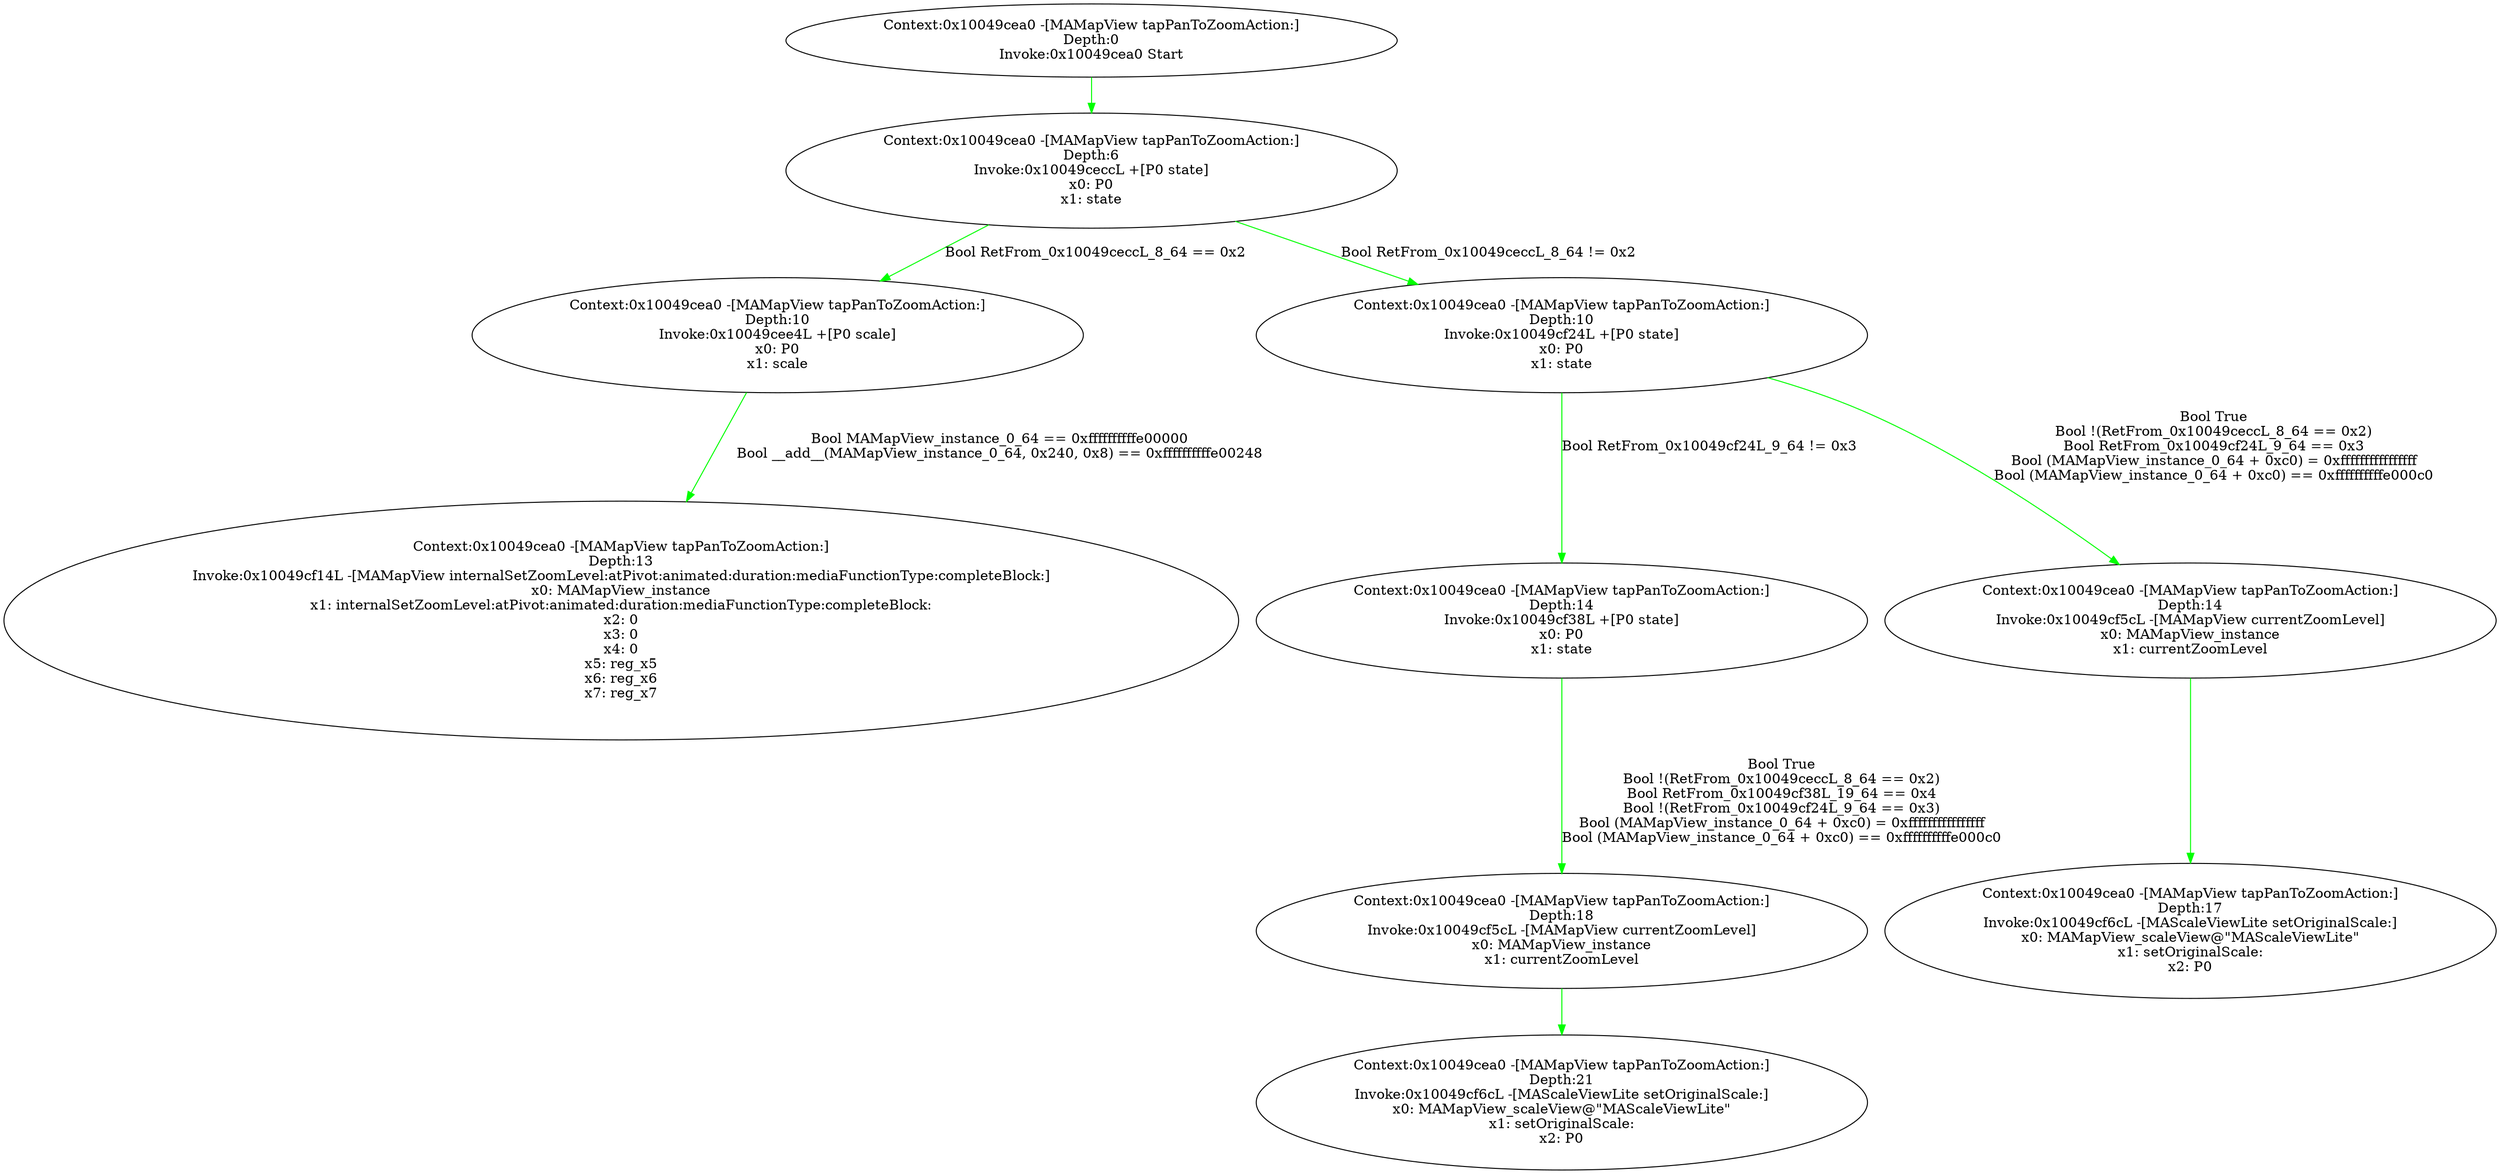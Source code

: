 strict digraph  {
	"Context:0x10049cea0 -[MAMapView tapPanToZoomAction:]
Depth:13
Invoke:0x10049cf14L -[MAMapView internalSetZoomLevel:atPivot:animated:\
duration:mediaFunctionType:completeBlock:]
x0: MAMapView_instance
x1: internalSetZoomLevel:atPivot:animated:duration:mediaFunctionType:\
completeBlock:
x2: 0
x3: 0
x4: 0
x5: reg_x5
x6: reg_x6
x7: reg_x7
"	 [context=4299804320,
		des="-[MAMapView internalSetZoomLevel:atPivot:animated:duration:mediaFunctionType:completeBlock:]"];
	"Context:0x10049cea0 -[MAMapView tapPanToZoomAction:]
Depth:6
Invoke:0x10049ceccL +[P0 state]
x0: P0
x1: state
"	 [context=4299804320,
		des="+[P0 state]"];
	"Context:0x10049cea0 -[MAMapView tapPanToZoomAction:]
Depth:10
Invoke:0x10049cee4L +[P0 scale]
x0: P0
x1: scale
"	 [context=4299804320,
		des="+[P0 scale]"];
	"Context:0x10049cea0 -[MAMapView tapPanToZoomAction:]
Depth:6
Invoke:0x10049ceccL +[P0 state]
x0: P0
x1: state
" -> "Context:0x10049cea0 -[MAMapView tapPanToZoomAction:]
Depth:10
Invoke:0x10049cee4L +[P0 scale]
x0: P0
x1: scale
"	 [color=green,
		label="Bool RetFrom_0x10049ceccL_8_64 == 0x2"];
	"Context:0x10049cea0 -[MAMapView tapPanToZoomAction:]
Depth:10
Invoke:0x10049cf24L +[P0 state]
x0: P0
x1: state
"	 [context=4299804320,
		des="+[P0 state]"];
	"Context:0x10049cea0 -[MAMapView tapPanToZoomAction:]
Depth:6
Invoke:0x10049ceccL +[P0 state]
x0: P0
x1: state
" -> "Context:0x10049cea0 -[MAMapView tapPanToZoomAction:]
Depth:10
Invoke:0x10049cf24L +[P0 state]
x0: P0
x1: state
"	 [color=green,
		label="Bool RetFrom_0x10049ceccL_8_64 != 0x2"];
	"Context:0x10049cea0 -[MAMapView tapPanToZoomAction:]
Depth:21
Invoke:0x10049cf6cL -[MAScaleViewLite setOriginalScale:]
x0: MAMapView_\
scaleView@\"MAScaleViewLite\"
x1: setOriginalScale:
x2: P0
"	 [context=4299804320,
		des="-[MAScaleViewLite setOriginalScale:]"];
	"Context:0x10049cea0 -[MAMapView tapPanToZoomAction:]
Depth:14
Invoke:0x10049cf38L +[P0 state]
x0: P0
x1: state
"	 [context=4299804320,
		des="+[P0 state]"];
	"Context:0x10049cea0 -[MAMapView tapPanToZoomAction:]
Depth:18
Invoke:0x10049cf5cL -[MAMapView currentZoomLevel]
x0: MAMapView_instance
\
x1: currentZoomLevel
"	 [context=4299804320,
		des="-[MAMapView currentZoomLevel]"];
	"Context:0x10049cea0 -[MAMapView tapPanToZoomAction:]
Depth:14
Invoke:0x10049cf38L +[P0 state]
x0: P0
x1: state
" -> "Context:0x10049cea0 -[MAMapView tapPanToZoomAction:]
Depth:18
Invoke:0x10049cf5cL -[MAMapView currentZoomLevel]
x0: MAMapView_instance
\
x1: currentZoomLevel
"	 [color=green,
		label="Bool True
Bool !(RetFrom_0x10049ceccL_8_64 == 0x2)
Bool RetFrom_0x10049cf38L_19_64 == 0x4
Bool !(RetFrom_0x10049cf24L_9_64 == 0x3)
\
Bool (MAMapView_instance_0_64 + 0xc0) = 0xffffffffffffffff
Bool (MAMapView_instance_0_64 + 0xc0) == 0xffffffffffe000c0"];
	"Context:0x10049cea0 -[MAMapView tapPanToZoomAction:]
Depth:0
Invoke:0x10049cea0 Start
"	 [context=4299804320,
		des=Start];
	"Context:0x10049cea0 -[MAMapView tapPanToZoomAction:]
Depth:0
Invoke:0x10049cea0 Start
" -> "Context:0x10049cea0 -[MAMapView tapPanToZoomAction:]
Depth:6
Invoke:0x10049ceccL +[P0 state]
x0: P0
x1: state
"	 [color=green];
	"Context:0x10049cea0 -[MAMapView tapPanToZoomAction:]
Depth:17
Invoke:0x10049cf6cL -[MAScaleViewLite setOriginalScale:]
x0: MAMapView_\
scaleView@\"MAScaleViewLite\"
x1: setOriginalScale:
x2: P0
"	 [context=4299804320,
		des="-[MAScaleViewLite setOriginalScale:]"];
	"Context:0x10049cea0 -[MAMapView tapPanToZoomAction:]
Depth:10
Invoke:0x10049cee4L +[P0 scale]
x0: P0
x1: scale
" -> "Context:0x10049cea0 -[MAMapView tapPanToZoomAction:]
Depth:13
Invoke:0x10049cf14L -[MAMapView internalSetZoomLevel:atPivot:animated:\
duration:mediaFunctionType:completeBlock:]
x0: MAMapView_instance
x1: internalSetZoomLevel:atPivot:animated:duration:mediaFunctionType:\
completeBlock:
x2: 0
x3: 0
x4: 0
x5: reg_x5
x6: reg_x6
x7: reg_x7
"	 [color=green,
		label="Bool MAMapView_instance_0_64 == 0xffffffffffe00000
Bool __add__(MAMapView_instance_0_64, 0x240, 0x8) == 0xffffffffffe00248"];
	"Context:0x10049cea0 -[MAMapView tapPanToZoomAction:]
Depth:14
Invoke:0x10049cf5cL -[MAMapView currentZoomLevel]
x0: MAMapView_instance
\
x1: currentZoomLevel
"	 [context=4299804320,
		des="-[MAMapView currentZoomLevel]"];
	"Context:0x10049cea0 -[MAMapView tapPanToZoomAction:]
Depth:14
Invoke:0x10049cf5cL -[MAMapView currentZoomLevel]
x0: MAMapView_instance
\
x1: currentZoomLevel
" -> "Context:0x10049cea0 -[MAMapView tapPanToZoomAction:]
Depth:17
Invoke:0x10049cf6cL -[MAScaleViewLite setOriginalScale:]
x0: MAMapView_\
scaleView@\"MAScaleViewLite\"
x1: setOriginalScale:
x2: P0
"	 [color=green];
	"Context:0x10049cea0 -[MAMapView tapPanToZoomAction:]
Depth:18
Invoke:0x10049cf5cL -[MAMapView currentZoomLevel]
x0: MAMapView_instance
\
x1: currentZoomLevel
" -> "Context:0x10049cea0 -[MAMapView tapPanToZoomAction:]
Depth:21
Invoke:0x10049cf6cL -[MAScaleViewLite setOriginalScale:]
x0: MAMapView_\
scaleView@\"MAScaleViewLite\"
x1: setOriginalScale:
x2: P0
"	 [color=green];
	"Context:0x10049cea0 -[MAMapView tapPanToZoomAction:]
Depth:10
Invoke:0x10049cf24L +[P0 state]
x0: P0
x1: state
" -> "Context:0x10049cea0 -[MAMapView tapPanToZoomAction:]
Depth:14
Invoke:0x10049cf38L +[P0 state]
x0: P0
x1: state
"	 [color=green,
		label="Bool RetFrom_0x10049cf24L_9_64 != 0x3"];
	"Context:0x10049cea0 -[MAMapView tapPanToZoomAction:]
Depth:10
Invoke:0x10049cf24L +[P0 state]
x0: P0
x1: state
" -> "Context:0x10049cea0 -[MAMapView tapPanToZoomAction:]
Depth:14
Invoke:0x10049cf5cL -[MAMapView currentZoomLevel]
x0: MAMapView_instance
\
x1: currentZoomLevel
"	 [color=green,
		label="Bool True
Bool !(RetFrom_0x10049ceccL_8_64 == 0x2)
Bool RetFrom_0x10049cf24L_9_64 == 0x3
Bool (MAMapView_instance_0_64 + 0xc0) = \
0xffffffffffffffff
Bool (MAMapView_instance_0_64 + 0xc0) == 0xffffffffffe000c0"];
}
